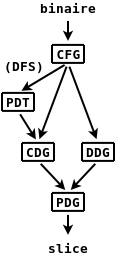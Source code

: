 <?xml version="1.0" encoding="UTF-8"?>
<dia:diagram xmlns:dia="http://www.lysator.liu.se/~alla/dia/">
  <dia:layer name="Background" visible="true" active="true">
    <dia:object type="Standard - Text" version="1" id="O0">
      <dia:attribute name="obj_pos">
        <dia:point val="20,12.6"/>
      </dia:attribute>
      <dia:attribute name="obj_bb">
        <dia:rectangle val="19.422,12.005;20.578,12.75"/>
      </dia:attribute>
      <dia:attribute name="text">
        <dia:composite type="text">
          <dia:attribute name="string">
            <dia:string>#CFG#</dia:string>
          </dia:attribute>
          <dia:attribute name="font">
            <dia:font family="monospace" style="80" name="Courier-Bold"/>
          </dia:attribute>
          <dia:attribute name="height">
            <dia:real val="0.8"/>
          </dia:attribute>
          <dia:attribute name="pos">
            <dia:point val="20,12.6"/>
          </dia:attribute>
          <dia:attribute name="color">
            <dia:color val="#000000"/>
          </dia:attribute>
          <dia:attribute name="alignment">
            <dia:enum val="1"/>
          </dia:attribute>
        </dia:composite>
      </dia:attribute>
      <dia:attribute name="valign">
        <dia:enum val="3"/>
      </dia:attribute>
    </dia:object>
    <dia:object type="Standard - Text" version="1" id="O1">
      <dia:attribute name="obj_pos">
        <dia:point val="17.5,15"/>
      </dia:attribute>
      <dia:attribute name="obj_bb">
        <dia:rectangle val="16.922,14.405;18.078,15.15"/>
      </dia:attribute>
      <dia:attribute name="text">
        <dia:composite type="text">
          <dia:attribute name="string">
            <dia:string>#PDT#</dia:string>
          </dia:attribute>
          <dia:attribute name="font">
            <dia:font family="monospace" style="80" name="Courier-Bold"/>
          </dia:attribute>
          <dia:attribute name="height">
            <dia:real val="0.8"/>
          </dia:attribute>
          <dia:attribute name="pos">
            <dia:point val="17.5,15"/>
          </dia:attribute>
          <dia:attribute name="color">
            <dia:color val="#000000"/>
          </dia:attribute>
          <dia:attribute name="alignment">
            <dia:enum val="1"/>
          </dia:attribute>
        </dia:composite>
      </dia:attribute>
      <dia:attribute name="valign">
        <dia:enum val="3"/>
      </dia:attribute>
    </dia:object>
    <dia:object type="Standard - Text" version="1" id="O2">
      <dia:attribute name="obj_pos">
        <dia:point val="18.5,17.5"/>
      </dia:attribute>
      <dia:attribute name="obj_bb">
        <dia:rectangle val="17.922,16.905;19.078,17.65"/>
      </dia:attribute>
      <dia:attribute name="text">
        <dia:composite type="text">
          <dia:attribute name="string">
            <dia:string>#CDG#</dia:string>
          </dia:attribute>
          <dia:attribute name="font">
            <dia:font family="monospace" style="80" name="Courier-Bold"/>
          </dia:attribute>
          <dia:attribute name="height">
            <dia:real val="0.8"/>
          </dia:attribute>
          <dia:attribute name="pos">
            <dia:point val="18.5,17.5"/>
          </dia:attribute>
          <dia:attribute name="color">
            <dia:color val="#000000"/>
          </dia:attribute>
          <dia:attribute name="alignment">
            <dia:enum val="1"/>
          </dia:attribute>
        </dia:composite>
      </dia:attribute>
      <dia:attribute name="valign">
        <dia:enum val="3"/>
      </dia:attribute>
    </dia:object>
    <dia:object type="Standard - Text" version="1" id="O3">
      <dia:attribute name="obj_pos">
        <dia:point val="21.5,17.5"/>
      </dia:attribute>
      <dia:attribute name="obj_bb">
        <dia:rectangle val="20.922,16.905;22.078,17.65"/>
      </dia:attribute>
      <dia:attribute name="text">
        <dia:composite type="text">
          <dia:attribute name="string">
            <dia:string>#DDG#</dia:string>
          </dia:attribute>
          <dia:attribute name="font">
            <dia:font family="monospace" style="80" name="Courier-Bold"/>
          </dia:attribute>
          <dia:attribute name="height">
            <dia:real val="0.8"/>
          </dia:attribute>
          <dia:attribute name="pos">
            <dia:point val="21.5,17.5"/>
          </dia:attribute>
          <dia:attribute name="color">
            <dia:color val="#000000"/>
          </dia:attribute>
          <dia:attribute name="alignment">
            <dia:enum val="1"/>
          </dia:attribute>
        </dia:composite>
      </dia:attribute>
      <dia:attribute name="valign">
        <dia:enum val="3"/>
      </dia:attribute>
    </dia:object>
    <dia:object type="Standard - Text" version="1" id="O4">
      <dia:attribute name="obj_pos">
        <dia:point val="20,20"/>
      </dia:attribute>
      <dia:attribute name="obj_bb">
        <dia:rectangle val="19.422,19.405;20.578,20.15"/>
      </dia:attribute>
      <dia:attribute name="text">
        <dia:composite type="text">
          <dia:attribute name="string">
            <dia:string>#PDG#</dia:string>
          </dia:attribute>
          <dia:attribute name="font">
            <dia:font family="monospace" style="80" name="Courier-Bold"/>
          </dia:attribute>
          <dia:attribute name="height">
            <dia:real val="0.8"/>
          </dia:attribute>
          <dia:attribute name="pos">
            <dia:point val="20,20"/>
          </dia:attribute>
          <dia:attribute name="color">
            <dia:color val="#000000"/>
          </dia:attribute>
          <dia:attribute name="alignment">
            <dia:enum val="1"/>
          </dia:attribute>
        </dia:composite>
      </dia:attribute>
      <dia:attribute name="valign">
        <dia:enum val="3"/>
      </dia:attribute>
    </dia:object>
    <dia:object type="Standard - Line" version="0" id="O5">
      <dia:attribute name="obj_pos">
        <dia:point val="20,12.8"/>
      </dia:attribute>
      <dia:attribute name="obj_bb">
        <dia:rectangle val="17.576,12.834;19.897,14.266"/>
      </dia:attribute>
      <dia:attribute name="conn_endpoints">
        <dia:point val="20,12.8"/>
        <dia:point val="17.5,14.3"/>
      </dia:attribute>
      <dia:attribute name="numcp">
        <dia:int val="1"/>
      </dia:attribute>
      <dia:attribute name="line_width">
        <dia:real val="0.1"/>
      </dia:attribute>
      <dia:attribute name="end_arrow">
        <dia:enum val="22"/>
      </dia:attribute>
      <dia:attribute name="end_arrow_length">
        <dia:real val="0.3"/>
      </dia:attribute>
      <dia:attribute name="end_arrow_width">
        <dia:real val="0.3"/>
      </dia:attribute>
      <dia:attribute name="absolute_start_gap">
        <dia:real val="0.2"/>
      </dia:attribute>
      <dia:attribute name="absolute_end_gap">
        <dia:real val="0.2"/>
      </dia:attribute>
      <dia:connections>
        <dia:connection handle="0" to="O11" connection="0"/>
        <dia:connection handle="1" to="O16" connection="0"/>
      </dia:connections>
    </dia:object>
    <dia:object type="Standard - Line" version="0" id="O6">
      <dia:attribute name="obj_pos">
        <dia:point val="17.5,15.2"/>
      </dia:attribute>
      <dia:attribute name="obj_bb">
        <dia:rectangle val="17.537,15.301;18.463,16.725"/>
      </dia:attribute>
      <dia:attribute name="conn_endpoints">
        <dia:point val="17.5,15.2"/>
        <dia:point val="18.5,16.8"/>
      </dia:attribute>
      <dia:attribute name="numcp">
        <dia:int val="1"/>
      </dia:attribute>
      <dia:attribute name="end_arrow">
        <dia:enum val="22"/>
      </dia:attribute>
      <dia:attribute name="end_arrow_length">
        <dia:real val="0.3"/>
      </dia:attribute>
      <dia:attribute name="end_arrow_width">
        <dia:real val="0.3"/>
      </dia:attribute>
      <dia:attribute name="absolute_start_gap">
        <dia:real val="0.2"/>
      </dia:attribute>
      <dia:attribute name="absolute_end_gap">
        <dia:real val="0.2"/>
      </dia:attribute>
      <dia:connections>
        <dia:connection handle="0" to="O15" connection="0"/>
        <dia:connection handle="1" to="O20" connection="0"/>
      </dia:connections>
    </dia:object>
    <dia:object type="Standard - Line" version="0" id="O7">
      <dia:attribute name="obj_pos">
        <dia:point val="20,12.8"/>
      </dia:attribute>
      <dia:attribute name="obj_bb">
        <dia:rectangle val="18.465,12.923;19.994,16.717"/>
      </dia:attribute>
      <dia:attribute name="conn_endpoints">
        <dia:point val="20,12.8"/>
        <dia:point val="18.5,16.8"/>
      </dia:attribute>
      <dia:attribute name="numcp">
        <dia:int val="1"/>
      </dia:attribute>
      <dia:attribute name="end_arrow">
        <dia:enum val="22"/>
      </dia:attribute>
      <dia:attribute name="end_arrow_length">
        <dia:real val="0.3"/>
      </dia:attribute>
      <dia:attribute name="end_arrow_width">
        <dia:real val="0.3"/>
      </dia:attribute>
      <dia:attribute name="absolute_start_gap">
        <dia:real val="0.2"/>
      </dia:attribute>
      <dia:attribute name="absolute_end_gap">
        <dia:real val="0.2"/>
      </dia:attribute>
      <dia:connections>
        <dia:connection handle="0" to="O11" connection="0"/>
        <dia:connection handle="1" to="O20" connection="0"/>
      </dia:connections>
    </dia:object>
    <dia:object type="Standard - Line" version="0" id="O8">
      <dia:attribute name="obj_pos">
        <dia:point val="20,12.8"/>
      </dia:attribute>
      <dia:attribute name="obj_bb">
        <dia:rectangle val="20.006,12.923;21.535,16.717"/>
      </dia:attribute>
      <dia:attribute name="conn_endpoints">
        <dia:point val="20,12.8"/>
        <dia:point val="21.5,16.8"/>
      </dia:attribute>
      <dia:attribute name="numcp">
        <dia:int val="1"/>
      </dia:attribute>
      <dia:attribute name="end_arrow">
        <dia:enum val="22"/>
      </dia:attribute>
      <dia:attribute name="end_arrow_length">
        <dia:real val="0.3"/>
      </dia:attribute>
      <dia:attribute name="end_arrow_width">
        <dia:real val="0.3"/>
      </dia:attribute>
      <dia:attribute name="absolute_start_gap">
        <dia:real val="0.2"/>
      </dia:attribute>
      <dia:attribute name="absolute_end_gap">
        <dia:real val="0.2"/>
      </dia:attribute>
      <dia:connections>
        <dia:connection handle="0" to="O11" connection="0"/>
        <dia:connection handle="1" to="O24" connection="0"/>
      </dia:connections>
    </dia:object>
    <dia:object type="Standard - Line" version="0" id="O9">
      <dia:attribute name="obj_pos">
        <dia:point val="18.5,17.7"/>
      </dia:attribute>
      <dia:attribute name="obj_bb">
        <dia:rectangle val="18.566,17.775;19.94,19.236"/>
      </dia:attribute>
      <dia:attribute name="conn_endpoints">
        <dia:point val="18.5,17.7"/>
        <dia:point val="20,19.3"/>
      </dia:attribute>
      <dia:attribute name="numcp">
        <dia:int val="1"/>
      </dia:attribute>
      <dia:attribute name="end_arrow">
        <dia:enum val="22"/>
      </dia:attribute>
      <dia:attribute name="end_arrow_length">
        <dia:real val="0.3"/>
      </dia:attribute>
      <dia:attribute name="end_arrow_width">
        <dia:real val="0.3"/>
      </dia:attribute>
      <dia:attribute name="absolute_start_gap">
        <dia:real val="0.2"/>
      </dia:attribute>
      <dia:attribute name="absolute_end_gap">
        <dia:real val="0.2"/>
      </dia:attribute>
      <dia:connections>
        <dia:connection handle="0" to="O19" connection="0"/>
        <dia:connection handle="1" to="O28" connection="0"/>
      </dia:connections>
    </dia:object>
    <dia:object type="Standard - Line" version="0" id="O10">
      <dia:attribute name="obj_pos">
        <dia:point val="21.5,17.7"/>
      </dia:attribute>
      <dia:attribute name="obj_bb">
        <dia:rectangle val="20.06,17.775;21.434,19.236"/>
      </dia:attribute>
      <dia:attribute name="conn_endpoints">
        <dia:point val="21.5,17.7"/>
        <dia:point val="20,19.3"/>
      </dia:attribute>
      <dia:attribute name="numcp">
        <dia:int val="1"/>
      </dia:attribute>
      <dia:attribute name="end_arrow">
        <dia:enum val="22"/>
      </dia:attribute>
      <dia:attribute name="end_arrow_length">
        <dia:real val="0.3"/>
      </dia:attribute>
      <dia:attribute name="end_arrow_width">
        <dia:real val="0.3"/>
      </dia:attribute>
      <dia:attribute name="absolute_start_gap">
        <dia:real val="0.2"/>
      </dia:attribute>
      <dia:attribute name="absolute_end_gap">
        <dia:real val="0.2"/>
      </dia:attribute>
      <dia:connections>
        <dia:connection handle="0" to="O23" connection="0"/>
        <dia:connection handle="1" to="O28" connection="0"/>
      </dia:connections>
    </dia:object>
    <dia:group>
      <dia:object type="Standard - Line" version="0" id="O11">
        <dia:attribute name="obj_pos">
          <dia:point val="19.2,12.8"/>
        </dia:attribute>
        <dia:attribute name="obj_bb">
          <dia:rectangle val="19.15,12.75;20.85,12.85"/>
        </dia:attribute>
        <dia:attribute name="conn_endpoints">
          <dia:point val="19.2,12.8"/>
          <dia:point val="20.8,12.8"/>
        </dia:attribute>
        <dia:attribute name="numcp">
          <dia:int val="1"/>
        </dia:attribute>
      </dia:object>
      <dia:object type="Standard - Line" version="0" id="O12">
        <dia:attribute name="obj_pos">
          <dia:point val="19.2,11.9"/>
        </dia:attribute>
        <dia:attribute name="obj_bb">
          <dia:rectangle val="19.15,11.85;20.85,11.95"/>
        </dia:attribute>
        <dia:attribute name="conn_endpoints">
          <dia:point val="19.2,11.9"/>
          <dia:point val="20.8,11.9"/>
        </dia:attribute>
        <dia:attribute name="numcp">
          <dia:int val="1"/>
        </dia:attribute>
      </dia:object>
      <dia:object type="Standard - Line" version="0" id="O13">
        <dia:attribute name="obj_pos">
          <dia:point val="19.2,12.8"/>
        </dia:attribute>
        <dia:attribute name="obj_bb">
          <dia:rectangle val="19.15,11.85;19.25,12.85"/>
        </dia:attribute>
        <dia:attribute name="conn_endpoints">
          <dia:point val="19.2,12.8"/>
          <dia:point val="19.2,11.9"/>
        </dia:attribute>
        <dia:attribute name="numcp">
          <dia:int val="1"/>
        </dia:attribute>
      </dia:object>
      <dia:object type="Standard - Line" version="0" id="O14">
        <dia:attribute name="obj_pos">
          <dia:point val="20.8,12.8"/>
        </dia:attribute>
        <dia:attribute name="obj_bb">
          <dia:rectangle val="20.75,11.85;20.85,12.85"/>
        </dia:attribute>
        <dia:attribute name="conn_endpoints">
          <dia:point val="20.8,12.8"/>
          <dia:point val="20.8,11.9"/>
        </dia:attribute>
        <dia:attribute name="numcp">
          <dia:int val="1"/>
        </dia:attribute>
      </dia:object>
    </dia:group>
    <dia:group>
      <dia:object type="Standard - Line" version="0" id="O15">
        <dia:attribute name="obj_pos">
          <dia:point val="16.7,15.2"/>
        </dia:attribute>
        <dia:attribute name="obj_bb">
          <dia:rectangle val="16.65,15.15;18.35,15.25"/>
        </dia:attribute>
        <dia:attribute name="conn_endpoints">
          <dia:point val="16.7,15.2"/>
          <dia:point val="18.3,15.2"/>
        </dia:attribute>
        <dia:attribute name="numcp">
          <dia:int val="1"/>
        </dia:attribute>
      </dia:object>
      <dia:object type="Standard - Line" version="0" id="O16">
        <dia:attribute name="obj_pos">
          <dia:point val="16.7,14.3"/>
        </dia:attribute>
        <dia:attribute name="obj_bb">
          <dia:rectangle val="16.65,14.25;18.35,14.35"/>
        </dia:attribute>
        <dia:attribute name="conn_endpoints">
          <dia:point val="16.7,14.3"/>
          <dia:point val="18.3,14.3"/>
        </dia:attribute>
        <dia:attribute name="numcp">
          <dia:int val="1"/>
        </dia:attribute>
      </dia:object>
      <dia:object type="Standard - Line" version="0" id="O17">
        <dia:attribute name="obj_pos">
          <dia:point val="16.7,15.2"/>
        </dia:attribute>
        <dia:attribute name="obj_bb">
          <dia:rectangle val="16.65,14.25;16.75,15.25"/>
        </dia:attribute>
        <dia:attribute name="conn_endpoints">
          <dia:point val="16.7,15.2"/>
          <dia:point val="16.7,14.3"/>
        </dia:attribute>
        <dia:attribute name="numcp">
          <dia:int val="1"/>
        </dia:attribute>
      </dia:object>
      <dia:object type="Standard - Line" version="0" id="O18">
        <dia:attribute name="obj_pos">
          <dia:point val="18.3,15.2"/>
        </dia:attribute>
        <dia:attribute name="obj_bb">
          <dia:rectangle val="18.25,14.25;18.35,15.25"/>
        </dia:attribute>
        <dia:attribute name="conn_endpoints">
          <dia:point val="18.3,15.2"/>
          <dia:point val="18.3,14.3"/>
        </dia:attribute>
        <dia:attribute name="numcp">
          <dia:int val="1"/>
        </dia:attribute>
      </dia:object>
    </dia:group>
    <dia:group>
      <dia:object type="Standard - Line" version="0" id="O19">
        <dia:attribute name="obj_pos">
          <dia:point val="17.7,17.7"/>
        </dia:attribute>
        <dia:attribute name="obj_bb">
          <dia:rectangle val="17.65,17.65;19.35,17.75"/>
        </dia:attribute>
        <dia:attribute name="conn_endpoints">
          <dia:point val="17.7,17.7"/>
          <dia:point val="19.3,17.7"/>
        </dia:attribute>
        <dia:attribute name="numcp">
          <dia:int val="1"/>
        </dia:attribute>
      </dia:object>
      <dia:object type="Standard - Line" version="0" id="O20">
        <dia:attribute name="obj_pos">
          <dia:point val="17.7,16.8"/>
        </dia:attribute>
        <dia:attribute name="obj_bb">
          <dia:rectangle val="17.65,16.75;19.35,16.85"/>
        </dia:attribute>
        <dia:attribute name="conn_endpoints">
          <dia:point val="17.7,16.8"/>
          <dia:point val="19.3,16.8"/>
        </dia:attribute>
        <dia:attribute name="numcp">
          <dia:int val="1"/>
        </dia:attribute>
      </dia:object>
      <dia:object type="Standard - Line" version="0" id="O21">
        <dia:attribute name="obj_pos">
          <dia:point val="17.7,17.7"/>
        </dia:attribute>
        <dia:attribute name="obj_bb">
          <dia:rectangle val="17.65,16.75;17.75,17.75"/>
        </dia:attribute>
        <dia:attribute name="conn_endpoints">
          <dia:point val="17.7,17.7"/>
          <dia:point val="17.7,16.8"/>
        </dia:attribute>
        <dia:attribute name="numcp">
          <dia:int val="1"/>
        </dia:attribute>
      </dia:object>
      <dia:object type="Standard - Line" version="0" id="O22">
        <dia:attribute name="obj_pos">
          <dia:point val="19.3,17.7"/>
        </dia:attribute>
        <dia:attribute name="obj_bb">
          <dia:rectangle val="19.25,16.75;19.35,17.75"/>
        </dia:attribute>
        <dia:attribute name="conn_endpoints">
          <dia:point val="19.3,17.7"/>
          <dia:point val="19.3,16.8"/>
        </dia:attribute>
        <dia:attribute name="numcp">
          <dia:int val="1"/>
        </dia:attribute>
      </dia:object>
    </dia:group>
    <dia:group>
      <dia:object type="Standard - Line" version="0" id="O23">
        <dia:attribute name="obj_pos">
          <dia:point val="20.7,17.7"/>
        </dia:attribute>
        <dia:attribute name="obj_bb">
          <dia:rectangle val="20.65,17.65;22.35,17.75"/>
        </dia:attribute>
        <dia:attribute name="conn_endpoints">
          <dia:point val="20.7,17.7"/>
          <dia:point val="22.3,17.7"/>
        </dia:attribute>
        <dia:attribute name="numcp">
          <dia:int val="1"/>
        </dia:attribute>
      </dia:object>
      <dia:object type="Standard - Line" version="0" id="O24">
        <dia:attribute name="obj_pos">
          <dia:point val="20.7,16.8"/>
        </dia:attribute>
        <dia:attribute name="obj_bb">
          <dia:rectangle val="20.65,16.75;22.35,16.85"/>
        </dia:attribute>
        <dia:attribute name="conn_endpoints">
          <dia:point val="20.7,16.8"/>
          <dia:point val="22.3,16.8"/>
        </dia:attribute>
        <dia:attribute name="numcp">
          <dia:int val="1"/>
        </dia:attribute>
      </dia:object>
      <dia:object type="Standard - Line" version="0" id="O25">
        <dia:attribute name="obj_pos">
          <dia:point val="20.7,17.7"/>
        </dia:attribute>
        <dia:attribute name="obj_bb">
          <dia:rectangle val="20.65,16.75;20.75,17.75"/>
        </dia:attribute>
        <dia:attribute name="conn_endpoints">
          <dia:point val="20.7,17.7"/>
          <dia:point val="20.7,16.8"/>
        </dia:attribute>
        <dia:attribute name="numcp">
          <dia:int val="1"/>
        </dia:attribute>
      </dia:object>
      <dia:object type="Standard - Line" version="0" id="O26">
        <dia:attribute name="obj_pos">
          <dia:point val="22.3,17.7"/>
        </dia:attribute>
        <dia:attribute name="obj_bb">
          <dia:rectangle val="22.25,16.75;22.35,17.75"/>
        </dia:attribute>
        <dia:attribute name="conn_endpoints">
          <dia:point val="22.3,17.7"/>
          <dia:point val="22.3,16.8"/>
        </dia:attribute>
        <dia:attribute name="numcp">
          <dia:int val="1"/>
        </dia:attribute>
      </dia:object>
    </dia:group>
    <dia:group>
      <dia:object type="Standard - Line" version="0" id="O27">
        <dia:attribute name="obj_pos">
          <dia:point val="19.2,20.2"/>
        </dia:attribute>
        <dia:attribute name="obj_bb">
          <dia:rectangle val="19.15,20.15;20.85,20.25"/>
        </dia:attribute>
        <dia:attribute name="conn_endpoints">
          <dia:point val="19.2,20.2"/>
          <dia:point val="20.8,20.2"/>
        </dia:attribute>
        <dia:attribute name="numcp">
          <dia:int val="1"/>
        </dia:attribute>
      </dia:object>
      <dia:object type="Standard - Line" version="0" id="O28">
        <dia:attribute name="obj_pos">
          <dia:point val="19.2,19.3"/>
        </dia:attribute>
        <dia:attribute name="obj_bb">
          <dia:rectangle val="19.15,19.25;20.85,19.35"/>
        </dia:attribute>
        <dia:attribute name="conn_endpoints">
          <dia:point val="19.2,19.3"/>
          <dia:point val="20.8,19.3"/>
        </dia:attribute>
        <dia:attribute name="numcp">
          <dia:int val="1"/>
        </dia:attribute>
      </dia:object>
      <dia:object type="Standard - Line" version="0" id="O29">
        <dia:attribute name="obj_pos">
          <dia:point val="19.2,20.2"/>
        </dia:attribute>
        <dia:attribute name="obj_bb">
          <dia:rectangle val="19.15,19.25;19.25,20.25"/>
        </dia:attribute>
        <dia:attribute name="conn_endpoints">
          <dia:point val="19.2,20.2"/>
          <dia:point val="19.2,19.3"/>
        </dia:attribute>
        <dia:attribute name="numcp">
          <dia:int val="1"/>
        </dia:attribute>
      </dia:object>
      <dia:object type="Standard - Line" version="0" id="O30">
        <dia:attribute name="obj_pos">
          <dia:point val="20.8,20.2"/>
        </dia:attribute>
        <dia:attribute name="obj_bb">
          <dia:rectangle val="20.75,19.25;20.85,20.25"/>
        </dia:attribute>
        <dia:attribute name="conn_endpoints">
          <dia:point val="20.8,20.2"/>
          <dia:point val="20.8,19.3"/>
        </dia:attribute>
        <dia:attribute name="numcp">
          <dia:int val="1"/>
        </dia:attribute>
      </dia:object>
    </dia:group>
    <dia:object type="Standard - Line" version="0" id="O31">
      <dia:attribute name="obj_pos">
        <dia:point val="20,20.2"/>
      </dia:attribute>
      <dia:attribute name="obj_bb">
        <dia:rectangle val="19.738,20.35;20.262,21.512"/>
      </dia:attribute>
      <dia:attribute name="conn_endpoints">
        <dia:point val="20,20.2"/>
        <dia:point val="20,21.6"/>
      </dia:attribute>
      <dia:attribute name="numcp">
        <dia:int val="1"/>
      </dia:attribute>
      <dia:attribute name="end_arrow">
        <dia:enum val="22"/>
      </dia:attribute>
      <dia:attribute name="end_arrow_length">
        <dia:real val="0.3"/>
      </dia:attribute>
      <dia:attribute name="end_arrow_width">
        <dia:real val="0.3"/>
      </dia:attribute>
      <dia:attribute name="absolute_start_gap">
        <dia:real val="0.2"/>
      </dia:attribute>
      <dia:attribute name="absolute_end_gap">
        <dia:real val="0.2"/>
      </dia:attribute>
      <dia:connections>
        <dia:connection handle="0" to="O27" connection="0"/>
      </dia:connections>
    </dia:object>
    <dia:object type="Standard - Text" version="1" id="O32">
      <dia:attribute name="obj_pos">
        <dia:point val="20,22.3"/>
      </dia:attribute>
      <dia:attribute name="obj_bb">
        <dia:rectangle val="19.038,21.686;20.981,22.487"/>
      </dia:attribute>
      <dia:attribute name="text">
        <dia:composite type="text">
          <dia:attribute name="string">
            <dia:string>#slice#</dia:string>
          </dia:attribute>
          <dia:attribute name="font">
            <dia:font family="monospace" style="80" name="Courier-Bold"/>
          </dia:attribute>
          <dia:attribute name="height">
            <dia:real val="0.8"/>
          </dia:attribute>
          <dia:attribute name="pos">
            <dia:point val="20,22.3"/>
          </dia:attribute>
          <dia:attribute name="color">
            <dia:color val="#000000"/>
          </dia:attribute>
          <dia:attribute name="alignment">
            <dia:enum val="1"/>
          </dia:attribute>
        </dia:composite>
      </dia:attribute>
      <dia:attribute name="valign">
        <dia:enum val="3"/>
      </dia:attribute>
    </dia:object>
    <dia:object type="Standard - Line" version="0" id="O33">
      <dia:attribute name="obj_pos">
        <dia:point val="20,10.5"/>
      </dia:attribute>
      <dia:attribute name="obj_bb">
        <dia:rectangle val="19.738,10.65;20.262,11.812"/>
      </dia:attribute>
      <dia:attribute name="conn_endpoints">
        <dia:point val="20,10.5"/>
        <dia:point val="20,11.9"/>
      </dia:attribute>
      <dia:attribute name="numcp">
        <dia:int val="1"/>
      </dia:attribute>
      <dia:attribute name="end_arrow">
        <dia:enum val="22"/>
      </dia:attribute>
      <dia:attribute name="end_arrow_length">
        <dia:real val="0.3"/>
      </dia:attribute>
      <dia:attribute name="end_arrow_width">
        <dia:real val="0.3"/>
      </dia:attribute>
      <dia:attribute name="absolute_start_gap">
        <dia:real val="0.2"/>
      </dia:attribute>
      <dia:attribute name="absolute_end_gap">
        <dia:real val="0.2"/>
      </dia:attribute>
      <dia:connections>
        <dia:connection handle="1" to="O12" connection="0"/>
      </dia:connections>
    </dia:object>
    <dia:object type="Standard - Text" version="1" id="O34">
      <dia:attribute name="obj_pos">
        <dia:point val="20,10.3"/>
      </dia:attribute>
      <dia:attribute name="obj_bb">
        <dia:rectangle val="18.652,9.686;21.366,10.487"/>
      </dia:attribute>
      <dia:attribute name="text">
        <dia:composite type="text">
          <dia:attribute name="string">
            <dia:string>#binaire#</dia:string>
          </dia:attribute>
          <dia:attribute name="font">
            <dia:font family="monospace" style="80" name="Courier-Bold"/>
          </dia:attribute>
          <dia:attribute name="height">
            <dia:real val="0.8"/>
          </dia:attribute>
          <dia:attribute name="pos">
            <dia:point val="20,10.3"/>
          </dia:attribute>
          <dia:attribute name="color">
            <dia:color val="#000000"/>
          </dia:attribute>
          <dia:attribute name="alignment">
            <dia:enum val="1"/>
          </dia:attribute>
        </dia:composite>
      </dia:attribute>
      <dia:attribute name="valign">
        <dia:enum val="3"/>
      </dia:attribute>
    </dia:object>
    <dia:object type="Standard - Text" version="1" id="O35">
      <dia:attribute name="obj_pos">
        <dia:point val="17.8,13.2"/>
      </dia:attribute>
      <dia:attribute name="obj_bb">
        <dia:rectangle val="16.837,12.605;18.762,13.35"/>
      </dia:attribute>
      <dia:attribute name="text">
        <dia:composite type="text">
          <dia:attribute name="string">
            <dia:string>#(DFS)#</dia:string>
          </dia:attribute>
          <dia:attribute name="font">
            <dia:font family="monospace" style="80" name="Courier-Bold"/>
          </dia:attribute>
          <dia:attribute name="height">
            <dia:real val="0.8"/>
          </dia:attribute>
          <dia:attribute name="pos">
            <dia:point val="17.8,13.2"/>
          </dia:attribute>
          <dia:attribute name="color">
            <dia:color val="#000000"/>
          </dia:attribute>
          <dia:attribute name="alignment">
            <dia:enum val="1"/>
          </dia:attribute>
        </dia:composite>
      </dia:attribute>
      <dia:attribute name="valign">
        <dia:enum val="3"/>
      </dia:attribute>
    </dia:object>
  </dia:layer>
</dia:diagram>

